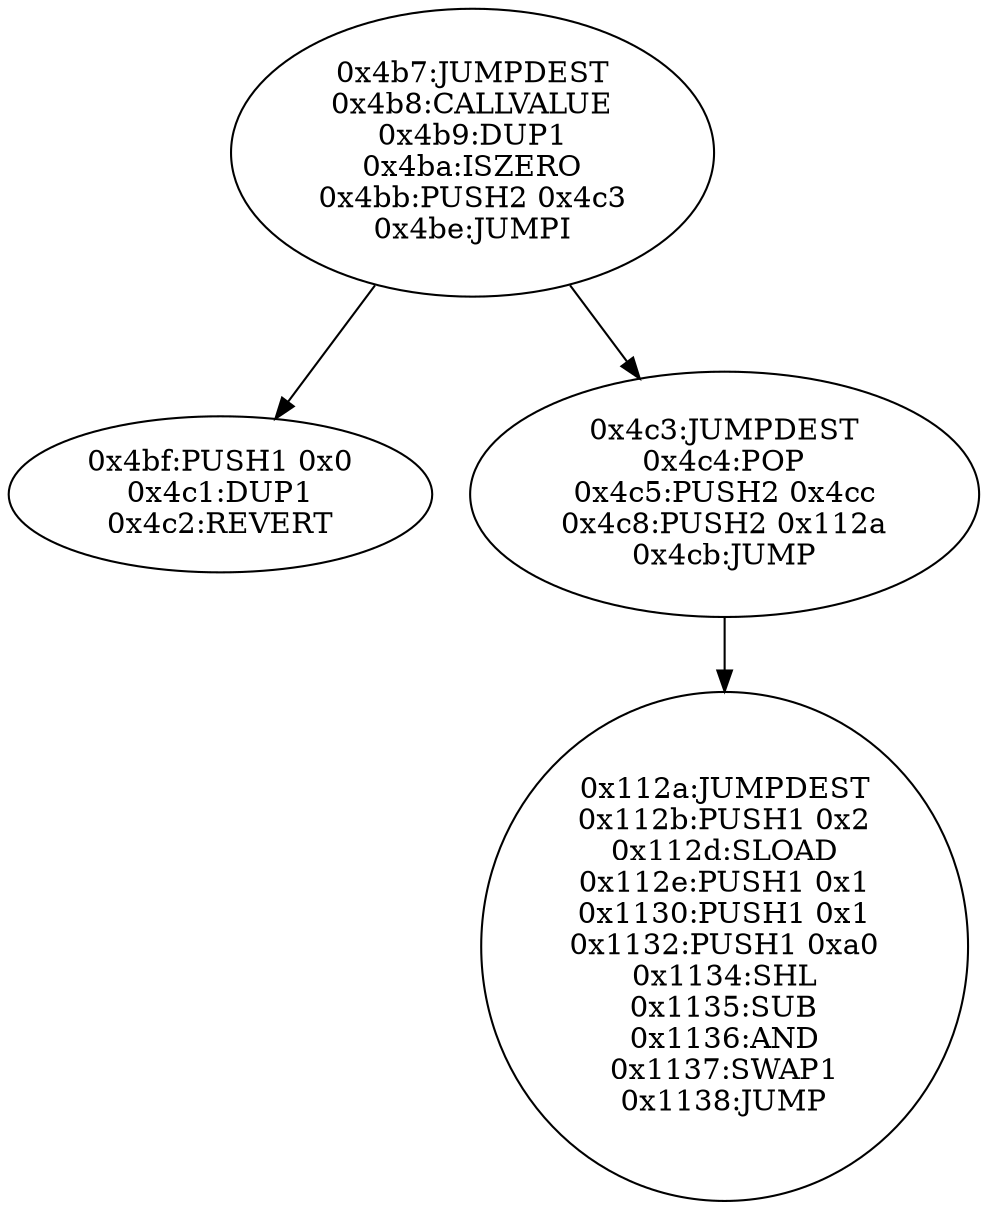 digraph{
1207[label="0x4b7:JUMPDEST
0x4b8:CALLVALUE
0x4b9:DUP1
0x4ba:ISZERO
0x4bb:PUSH2 0x4c3
0x4be:JUMPI"]
1207 -> 1215
1207 -> 1219
1215[label="0x4bf:PUSH1 0x0
0x4c1:DUP1
0x4c2:REVERT"]
1219[label="0x4c3:JUMPDEST
0x4c4:POP
0x4c5:PUSH2 0x4cc
0x4c8:PUSH2 0x112a
0x4cb:JUMP"]
1219 -> 4394
4394[label="0x112a:JUMPDEST
0x112b:PUSH1 0x2
0x112d:SLOAD
0x112e:PUSH1 0x1
0x1130:PUSH1 0x1
0x1132:PUSH1 0xa0
0x1134:SHL
0x1135:SUB
0x1136:AND
0x1137:SWAP1
0x1138:JUMP"]

}